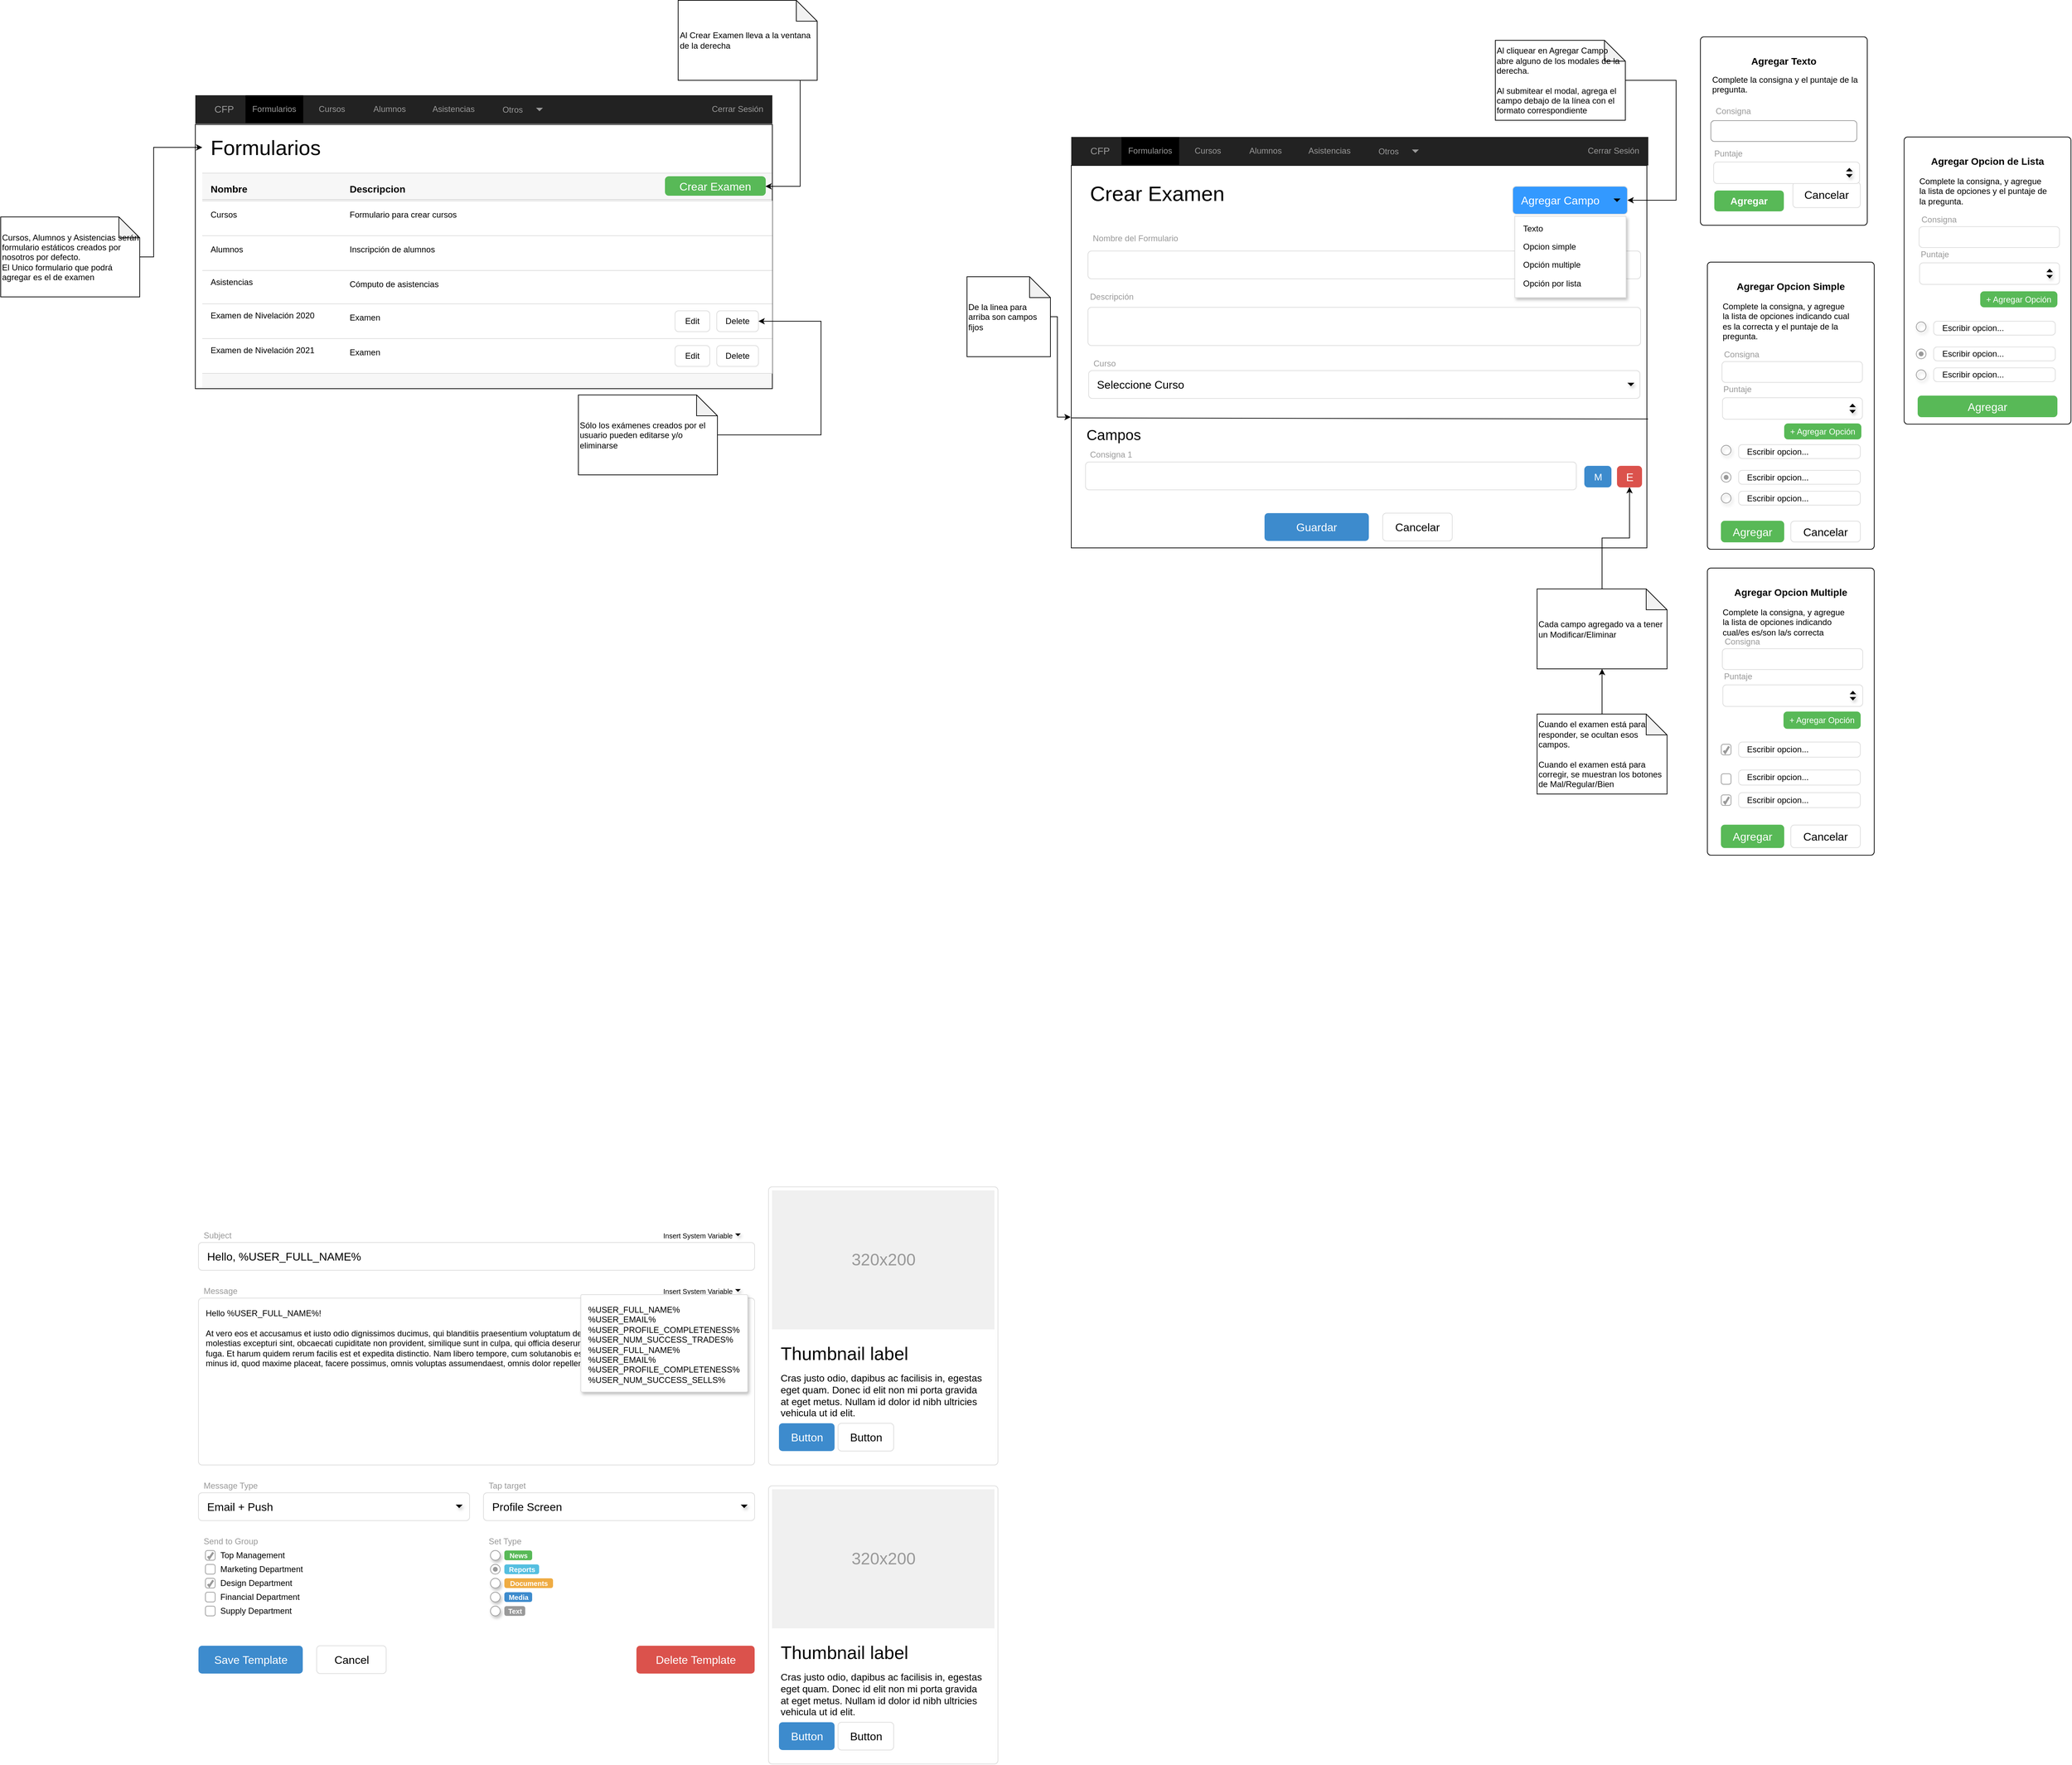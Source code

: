 <mxfile version="12.2.2" type="device" pages="1"><diagram name="Page-1" id="c9db0220-8083-56f3-ca83-edcdcd058819"><mxGraphModel dx="3484" dy="3140.5" grid="1" gridSize="10" guides="1" tooltips="1" connect="1" arrows="1" fold="1" page="1" pageScale="1.5" pageWidth="826" pageHeight="1169" background="#ffffff" math="0" shadow="0"><root><mxCell id="0" style=";html=1;"/><mxCell id="1" style=";html=1;" parent="0"/><mxCell id="Fe0uQRLhS_A46xLyw4Cv-71" value="Agregar Opcion Simple" style="html=1;shadow=0;dashed=0;shape=mxgraph.bootstrap.rrect;fillColor=none;align=center;rSize=5;strokeColor=#000000;verticalAlign=top;spacingTop=20;fontSize=14;fontStyle=1;whiteSpace=wrap;" vertex="1" parent="1"><mxGeometry x="2215" y="310" width="240" height="413" as="geometry"/></mxCell><mxCell id="Fe0uQRLhS_A46xLyw4Cv-4" value="" style="html=1;shadow=0;dashed=0;shape=mxgraph.bootstrap.horLines;strokeColor=#dddddd;align=center;" vertex="1" parent="1"><mxGeometry x="50" y="182" width="820" height="38" as="geometry"/></mxCell><mxCell id="Fe0uQRLhS_A46xLyw4Cv-5" value="" style="html=1;shadow=0;dashed=0;shape=mxgraph.bootstrap.horLines;strokeColor=inherit;fillColor=#000000;fillOpacity=3;resizeWidth=1;" vertex="1" parent="Fe0uQRLhS_A46xLyw4Cv-4"><mxGeometry width="820" height="310" relative="1" as="geometry"/></mxCell><mxCell id="Fe0uQRLhS_A46xLyw4Cv-6" value="Nombre" style="html=1;shadow=0;dashed=0;shape=mxgraph.bootstrap.rect;strokeColor=none;fillColor=none;fontSize=14;fontStyle=1;align=left;spacingLeft=10;whiteSpace=wrap;resizeHeight=1;" vertex="1" parent="Fe0uQRLhS_A46xLyw4Cv-5"><mxGeometry width="200" height="46.4" relative="1" as="geometry"/></mxCell><mxCell id="Fe0uQRLhS_A46xLyw4Cv-7" value="Descripcion" style="html=1;shadow=0;dashed=0;shape=mxgraph.bootstrap.rect;strokeColor=none;fillColor=none;fontSize=14;fontStyle=1;align=left;spacingLeft=10;whiteSpace=wrap;resizeWidth=1;resizeHeight=1;" vertex="1" parent="Fe0uQRLhS_A46xLyw4Cv-5"><mxGeometry width="205.0" height="46.4" relative="1" as="geometry"><mxPoint x="200" as="offset"/></mxGeometry></mxCell><mxCell id="Fe0uQRLhS_A46xLyw4Cv-24" value="" style="rounded=0;whiteSpace=wrap;html=1;fillColor=none;fontColor=#000000;align=center;" vertex="1" parent="Fe0uQRLhS_A46xLyw4Cv-5"><mxGeometry x="-10" y="-70" width="830" height="380" as="geometry"/></mxCell><mxCell id="Fe0uQRLhS_A46xLyw4Cv-28" value="Formularios" style="html=1;shadow=0;dashed=0;shape=mxgraph.bootstrap.rect;strokeColor=none;fillColor=none;fontSize=30;align=left;spacingLeft=10;" vertex="1" parent="Fe0uQRLhS_A46xLyw4Cv-5"><mxGeometry y="-60.32" width="250" height="46.4" as="geometry"/></mxCell><mxCell id="Fe0uQRLhS_A46xLyw4Cv-164" value="" style="strokeColor=inherit;fillColor=#ffffff;gradientColor=inherit;html=1;shadow=0;dashed=0;shape=mxgraph.bootstrap.horLines;resizeWidth=1;" vertex="1" parent="Fe0uQRLhS_A46xLyw4Cv-5"><mxGeometry y="238" width="820" height="50" as="geometry"><mxPoint y="50" as="offset"/></mxGeometry></mxCell><mxCell id="Fe0uQRLhS_A46xLyw4Cv-165" value="Examen de Nivelación 2021" style="html=1;shadow=0;dashed=0;shape=mxgraph.bootstrap.rect;strokeColor=none;fillColor=none;align=left;spacingLeft=10;whiteSpace=wrap;" vertex="1" parent="Fe0uQRLhS_A46xLyw4Cv-164"><mxGeometry width="205" height="33.333" as="geometry"/></mxCell><mxCell id="Fe0uQRLhS_A46xLyw4Cv-166" value="Examen" style="html=1;shadow=0;dashed=0;shape=mxgraph.bootstrap.rect;strokeColor=none;fillColor=none;align=left;valign=top;spacingLeft=10;verticalAlign=top;spacingTop=6;whiteSpace=wrap;resizeWidth=1;" vertex="1" parent="Fe0uQRLhS_A46xLyw4Cv-164"><mxGeometry width="410" height="50" relative="1" as="geometry"><mxPoint x="200" as="offset"/></mxGeometry></mxCell><mxCell id="Fe0uQRLhS_A46xLyw4Cv-167" value="Edit" style="html=1;shadow=0;dashed=0;shape=mxgraph.bootstrap.rrect;rSize=5;strokeColor=#dddddd;whiteSpace=wrap;" vertex="1" parent="Fe0uQRLhS_A46xLyw4Cv-164"><mxGeometry x="1" width="50" height="30" relative="1" as="geometry"><mxPoint x="-140" y="10" as="offset"/></mxGeometry></mxCell><mxCell id="Fe0uQRLhS_A46xLyw4Cv-168" value="Delete" style="html=1;shadow=0;dashed=0;shape=mxgraph.bootstrap.rrect;rSize=5;strokeColor=#dddddd;whiteSpace=wrap;" vertex="1" parent="Fe0uQRLhS_A46xLyw4Cv-164"><mxGeometry x="1" width="60" height="30" relative="1" as="geometry"><mxPoint x="-80" y="10" as="offset"/></mxGeometry></mxCell><mxCell id="Fe0uQRLhS_A46xLyw4Cv-23" value="Crear Examen" style="html=1;shadow=0;dashed=0;shape=mxgraph.bootstrap.rrect;rSize=5;fillColor=#58B957;align=center;strokeColor=#58B957;fontColor=#ffffff;fontSize=16;whiteSpace=wrap;" vertex="1" parent="Fe0uQRLhS_A46xLyw4Cv-5"><mxGeometry x="666" y="5" width="144" height="27" as="geometry"/></mxCell><mxCell id="Fe0uQRLhS_A46xLyw4Cv-8" value="" style="strokeColor=inherit;fillColor=inherit;gradientColor=inherit;html=1;shadow=0;dashed=0;shape=mxgraph.bootstrap.horLines;resizeWidth=1;" vertex="1" parent="Fe0uQRLhS_A46xLyw4Cv-4"><mxGeometry width="820" height="50" relative="1" as="geometry"><mxPoint y="40" as="offset"/></mxGeometry></mxCell><mxCell id="Fe0uQRLhS_A46xLyw4Cv-9" value="Cursos" style="html=1;shadow=0;dashed=0;shape=mxgraph.bootstrap.rect;strokeColor=none;fillColor=none;align=left;spacingLeft=10;whiteSpace=wrap;" vertex="1" parent="Fe0uQRLhS_A46xLyw4Cv-8"><mxGeometry width="200" height="40" relative="1" as="geometry"/></mxCell><mxCell id="Fe0uQRLhS_A46xLyw4Cv-10" value="Formulario para crear cursos" style="html=1;shadow=0;dashed=0;shape=mxgraph.bootstrap.rect;strokeColor=none;fillColor=none;align=left;valign=top;spacingLeft=10;verticalAlign=top;spacingTop=6;whiteSpace=wrap;resizeWidth=1;" vertex="1" parent="Fe0uQRLhS_A46xLyw4Cv-8"><mxGeometry width="410.0" height="130" relative="1" as="geometry"><mxPoint x="200" as="offset"/></mxGeometry></mxCell><mxCell id="Fe0uQRLhS_A46xLyw4Cv-13" value="" style="strokeColor=inherit;fillColor=inherit;gradientColor=inherit;html=1;shadow=0;dashed=0;shape=mxgraph.bootstrap.horLines;resizeWidth=1;" vertex="1" parent="Fe0uQRLhS_A46xLyw4Cv-8"><mxGeometry width="820" height="50" relative="1" as="geometry"><mxPoint y="50" as="offset"/></mxGeometry></mxCell><mxCell id="Fe0uQRLhS_A46xLyw4Cv-14" value="Alumnos" style="html=1;shadow=0;dashed=0;shape=mxgraph.bootstrap.rect;strokeColor=none;fillColor=none;align=left;spacingLeft=10;whiteSpace=wrap;" vertex="1" parent="Fe0uQRLhS_A46xLyw4Cv-13"><mxGeometry width="200" height="40" relative="1" as="geometry"/></mxCell><mxCell id="Fe0uQRLhS_A46xLyw4Cv-15" value="Inscripción de alumnos" style="html=1;shadow=0;dashed=0;shape=mxgraph.bootstrap.rect;strokeColor=none;fillColor=none;align=left;valign=top;spacingLeft=10;verticalAlign=top;spacingTop=6;whiteSpace=wrap;resizeWidth=1;" vertex="1" parent="Fe0uQRLhS_A46xLyw4Cv-13"><mxGeometry width="410" height="40" relative="1" as="geometry"><mxPoint x="200" as="offset"/></mxGeometry></mxCell><mxCell id="Fe0uQRLhS_A46xLyw4Cv-18" value="" style="strokeColor=inherit;fillColor=inherit;gradientColor=inherit;html=1;shadow=0;dashed=0;shape=mxgraph.bootstrap.horLines;resizeWidth=1;" vertex="1" parent="Fe0uQRLhS_A46xLyw4Cv-13"><mxGeometry width="820" height="98" relative="1" as="geometry"><mxPoint y="50" as="offset"/></mxGeometry></mxCell><mxCell id="Fe0uQRLhS_A46xLyw4Cv-19" value="Asistencias" style="html=1;shadow=0;dashed=0;shape=mxgraph.bootstrap.rect;strokeColor=none;fillColor=none;align=left;spacingLeft=10;whiteSpace=wrap;" vertex="1" parent="Fe0uQRLhS_A46xLyw4Cv-18"><mxGeometry width="205" height="33.333" as="geometry"/></mxCell><mxCell id="Fe0uQRLhS_A46xLyw4Cv-20" value="Cómputo de asistencias" style="html=1;shadow=0;dashed=0;shape=mxgraph.bootstrap.rect;strokeColor=none;fillColor=none;align=left;valign=top;spacingLeft=10;verticalAlign=top;spacingTop=6;whiteSpace=wrap;resizeWidth=1;" vertex="1" parent="Fe0uQRLhS_A46xLyw4Cv-18"><mxGeometry width="410" height="60" relative="1" as="geometry"><mxPoint x="200" as="offset"/></mxGeometry></mxCell><mxCell id="Fe0uQRLhS_A46xLyw4Cv-35" value="" style="strokeColor=inherit;fillColor=inherit;gradientColor=inherit;html=1;shadow=0;dashed=0;shape=mxgraph.bootstrap.horLines;resizeWidth=1;" vertex="1" parent="Fe0uQRLhS_A46xLyw4Cv-18"><mxGeometry y="48" width="820" height="50" as="geometry"><mxPoint y="50" as="offset"/></mxGeometry></mxCell><mxCell id="Fe0uQRLhS_A46xLyw4Cv-36" value="Examen de Nivelación 2020" style="html=1;shadow=0;dashed=0;shape=mxgraph.bootstrap.rect;strokeColor=none;fillColor=none;align=left;spacingLeft=10;whiteSpace=wrap;" vertex="1" parent="Fe0uQRLhS_A46xLyw4Cv-35"><mxGeometry width="205" height="33.333" as="geometry"/></mxCell><mxCell id="Fe0uQRLhS_A46xLyw4Cv-37" value="Examen" style="html=1;shadow=0;dashed=0;shape=mxgraph.bootstrap.rect;strokeColor=none;fillColor=none;align=left;valign=top;spacingLeft=10;verticalAlign=top;spacingTop=6;whiteSpace=wrap;resizeWidth=1;" vertex="1" parent="Fe0uQRLhS_A46xLyw4Cv-35"><mxGeometry width="410" height="40" relative="1" as="geometry"><mxPoint x="200" as="offset"/></mxGeometry></mxCell><mxCell id="Fe0uQRLhS_A46xLyw4Cv-38" value="Edit" style="html=1;shadow=0;dashed=0;shape=mxgraph.bootstrap.rrect;rSize=5;strokeColor=#dddddd;whiteSpace=wrap;" vertex="1" parent="Fe0uQRLhS_A46xLyw4Cv-35"><mxGeometry x="1" width="50" height="30" relative="1" as="geometry"><mxPoint x="-140" y="10" as="offset"/></mxGeometry></mxCell><mxCell id="Fe0uQRLhS_A46xLyw4Cv-39" value="Delete" style="html=1;shadow=0;dashed=0;shape=mxgraph.bootstrap.rrect;rSize=5;strokeColor=#dddddd;whiteSpace=wrap;" vertex="1" parent="Fe0uQRLhS_A46xLyw4Cv-35"><mxGeometry x="1" width="60" height="30" relative="1" as="geometry"><mxPoint x="-80" y="10" as="offset"/></mxGeometry></mxCell><mxCell id="Fe0uQRLhS_A46xLyw4Cv-27" value="" style="rounded=0;whiteSpace=wrap;html=1;fillColor=none;fontColor=#000000;align=center;" vertex="1" parent="1"><mxGeometry x="1300" y="171" width="828" height="550" as="geometry"/></mxCell><mxCell id="3d76a8aef4d5c911-1" value="" style="html=1;shadow=0;dashed=0;shape=mxgraph.bootstrap.rect;fillColor=#222222;strokeColor=none;whiteSpace=wrap;rounded=0;fontSize=12;fontColor=#000000;align=center;" parent="1" vertex="1"><mxGeometry x="40" y="70" width="830" height="41" as="geometry"/></mxCell><mxCell id="3d76a8aef4d5c911-2" value="CFP" style="html=1;shadow=0;dashed=0;fillColor=none;strokeColor=none;shape=mxgraph.bootstrap.rect;fontColor=#999999;fontSize=14;whiteSpace=wrap;" parent="3d76a8aef4d5c911-1" vertex="1"><mxGeometry width="83" height="40" as="geometry"/></mxCell><mxCell id="3d76a8aef4d5c911-10" value="Cerrar Sesión" style="html=1;shadow=0;dashed=0;fillColor=none;strokeColor=none;shape=mxgraph.bootstrap.rect;fontColor=#999999;whiteSpace=wrap;" parent="3d76a8aef4d5c911-1" vertex="1"><mxGeometry x="730" width="100" height="40" as="geometry"/></mxCell><mxCell id="Fe0uQRLhS_A46xLyw4Cv-1" value="Formularios" style="html=1;shadow=0;dashed=0;fillColor=#000000;strokeColor=none;shape=mxgraph.bootstrap.rect;fontColor=#999999;whiteSpace=wrap;" vertex="1" parent="3d76a8aef4d5c911-1"><mxGeometry x="72.174" width="83" height="40" as="geometry"/></mxCell><mxCell id="Fe0uQRLhS_A46xLyw4Cv-2" value="Cursos" style="html=1;shadow=0;dashed=0;fillColor=none;strokeColor=none;shape=mxgraph.bootstrap.rect;fontColor=#999999;whiteSpace=wrap;" vertex="1" parent="3d76a8aef4d5c911-1"><mxGeometry x="155.174" width="83" height="40" as="geometry"/></mxCell><mxCell id="Fe0uQRLhS_A46xLyw4Cv-3" value="Alumnos" style="html=1;shadow=0;dashed=0;fillColor=none;strokeColor=none;shape=mxgraph.bootstrap.rect;fontColor=#999999;whiteSpace=wrap;" vertex="1" parent="3d76a8aef4d5c911-1"><mxGeometry x="238.174" width="83" height="40" as="geometry"/></mxCell><mxCell id="Fe0uQRLhS_A46xLyw4Cv-151" value="Asistencias" style="html=1;shadow=0;dashed=0;fillColor=none;strokeColor=none;shape=mxgraph.bootstrap.rect;fontColor=#999999;whiteSpace=wrap;" vertex="1" parent="3d76a8aef4d5c911-1"><mxGeometry x="330.174" width="83" height="40" as="geometry"/></mxCell><mxCell id="Fe0uQRLhS_A46xLyw4Cv-162" value="Otros" style="html=1;shadow=0;dashed=0;shape=mxgraph.bootstrap.rrect;rSize=5;spacingRight=10;fontSize=12;whiteSpace=wrap;align=center;fillColor=none;strokeColor=none;fontColor=#999999;fontStyle=0" vertex="1" parent="3d76a8aef4d5c911-1"><mxGeometry x="413" width="97" height="41" as="geometry"/></mxCell><mxCell id="Fe0uQRLhS_A46xLyw4Cv-163" value="" style="shape=triangle;direction=south;fillColor=#999999;strokeColor=none;perimeter=none;fontColor=#FFFFFF;" vertex="1" parent="Fe0uQRLhS_A46xLyw4Cv-162"><mxGeometry x="1" y="0.5" width="10" height="5" relative="1" as="geometry"><mxPoint x="-20" y="-2.5" as="offset"/></mxGeometry></mxCell><mxCell id="3d76a8aef4d5c911-11" value="" style="html=1;shadow=0;dashed=0;shape=mxgraph.bootstrap.rrect;rSize=5;strokeColor=#dddddd;rounded=0;fontSize=12;align=center;" parent="1" vertex="1"><mxGeometry x="864.5" y="1640" width="330" height="400" as="geometry"/></mxCell><mxCell id="3d76a8aef4d5c911-12" value="320x200" style="shape=rect;fontSize=24;fillColor=#f0f0f0;strokeColor=none;fontColor=#999999;whiteSpace=wrap;" parent="3d76a8aef4d5c911-11" vertex="1"><mxGeometry x="5" y="5" width="320" height="200" as="geometry"/></mxCell><mxCell id="3d76a8aef4d5c911-13" value="Thumbnail label" style="html=1;shadow=0;dashed=0;shape=mxgraph.bootstrap.anchor;fontSize=26;align=left;whiteSpace=wrap;" parent="3d76a8aef4d5c911-11" vertex="1"><mxGeometry x="15" y="220" width="300" height="40" as="geometry"/></mxCell><mxCell id="3d76a8aef4d5c911-14" value="Cras justo odio, dapibus ac facilisis in, egestas eget quam. Donec id elit non mi porta gravida at eget metus. Nullam id dolor id nibh ultricies vehicula ut id elit." style="html=1;shadow=0;dashed=0;shape=mxgraph.bootstrap.anchor;strokeColor=#dddddd;whiteSpace=wrap;align=left;verticalAlign=top;fontSize=14;whiteSpace=wrap;" parent="3d76a8aef4d5c911-11" vertex="1"><mxGeometry x="15" y="260" width="300" height="80" as="geometry"/></mxCell><mxCell id="3d76a8aef4d5c911-15" value="Button" style="html=1;shadow=0;dashed=0;shape=mxgraph.bootstrap.rrect;rSize=5;fontSize=16;fillColor=#3D8BCD;strokeColor=none;fontColor=#ffffff;whiteSpace=wrap;" parent="3d76a8aef4d5c911-11" vertex="1"><mxGeometry y="1" width="80" height="40" relative="1" as="geometry"><mxPoint x="15" y="-60" as="offset"/></mxGeometry></mxCell><mxCell id="3d76a8aef4d5c911-16" value="Button" style="html=1;shadow=0;dashed=0;shape=mxgraph.bootstrap.rrect;rSize=5;fontSize=16;strokeColor=#dddddd;whiteSpace=wrap;" parent="3d76a8aef4d5c911-11" vertex="1"><mxGeometry y="1" width="80" height="40" relative="1" as="geometry"><mxPoint x="100" y="-60" as="offset"/></mxGeometry></mxCell><mxCell id="3d76a8aef4d5c911-17" value="Descripción" style="html=1;shadow=0;dashed=0;shape=mxgraph.bootstrap.rect;strokeColor=none;fillColor=none;fontColor=#999999;align=left;spacingLeft=5;whiteSpace=wrap;rounded=0;" parent="1" vertex="1"><mxGeometry x="1320" y="349.5" width="200" height="20" as="geometry"/></mxCell><mxCell id="3d76a8aef4d5c911-18" value="" style="html=1;shadow=0;dashed=0;shape=mxgraph.bootstrap.rrect;rSize=5;strokeColor=#dddddd;;align=left;spacingLeft=10;fontSize=16;whiteSpace=wrap;rounded=0;" parent="1" vertex="1"><mxGeometry x="1324" y="294" width="795" height="40" as="geometry"/></mxCell><mxCell id="3d76a8aef4d5c911-19" value="Subject" style="html=1;shadow=0;dashed=0;shape=mxgraph.bootstrap.rect;strokeColor=none;fillColor=none;fontColor=#999999;align=left;spacingLeft=5;whiteSpace=wrap;rounded=0;" parent="1" vertex="1"><mxGeometry x="44.5" y="1700" width="200" height="20" as="geometry"/></mxCell><mxCell id="3d76a8aef4d5c911-20" value="Hello, %USER_FULL_NAME%" style="html=1;shadow=0;dashed=0;shape=mxgraph.bootstrap.rrect;rSize=5;strokeColor=#dddddd;align=left;spacingLeft=10;fontSize=16;whiteSpace=wrap;rounded=0;" parent="1" vertex="1"><mxGeometry x="44.5" y="1720" width="800" height="40" as="geometry"/></mxCell><mxCell id="3d76a8aef4d5c911-21" value="Insert System Variable" style="html=1;shadow=0;dashed=0;shape=mxgraph.bootstrap.rect;strokeColor=none;fillColor=none;align=right;fontSize=10;whiteSpace=wrap;rounded=0;" parent="1" vertex="1"><mxGeometry x="694.5" y="1700" width="120" height="20" as="geometry"/></mxCell><mxCell id="3d76a8aef4d5c911-22" value="" style="shape=triangle;strokeColor=none;fillColor=#000000;direction=south;rounded=0;shadow=1;fontSize=12;fontColor=#000000;align=center;html=1;" parent="1" vertex="1"><mxGeometry x="816.5" y="1707" width="8" height="4" as="geometry"/></mxCell><mxCell id="3d76a8aef4d5c911-23" value="Message" style="html=1;shadow=0;dashed=0;shape=mxgraph.bootstrap.rect;strokeColor=none;fillColor=none;fontColor=#999999;align=left;spacingLeft=5;whiteSpace=wrap;rounded=0;" parent="1" vertex="1"><mxGeometry x="44.5" y="1780" width="200" height="20" as="geometry"/></mxCell><mxCell id="3d76a8aef4d5c911-24" value="Hello %USER_FULL_NAME%!&#10;&#10;At vero eos et accusamus et iusto odio dignissimos ducimus, qui blanditiis praesentium voluptatum deleniti atque corrupti, quosdolores et quas molestias excepturi sint, obcaecati cupiditate non provident, similique sunt in culpa, qui officia deserunt mollitiaanimi, id est laborum et dolorum fuga. Et harum quidem rerum facilis est et expedita distinctio. Nam libero tempore, cum solutanobis est eligendi optio, cumque nihil impedit, quo minus id, quod maxime placeat, facere possimus, omnis voluptas assumendaest, omnis dolor repellendus." style="html=1;shadow=0;dashed=0;shape=mxgraph.bootstrap.rrect;rSize=5;fontSize=12;strokeColor=#dddddd;align=left;spacing=10;verticalAlign=top;whiteSpace=wrap;rounded=0;" parent="1" vertex="1"><mxGeometry x="44.5" y="1800" width="800" height="240" as="geometry"/></mxCell><mxCell id="3d76a8aef4d5c911-25" value="Insert System Variable" style="html=1;shadow=0;dashed=0;shape=mxgraph.bootstrap.rect;strokeColor=none;fillColor=none;align=right;fontSize=10;whiteSpace=wrap;rounded=0;" parent="1" vertex="1"><mxGeometry x="694.5" y="1780" width="120" height="20" as="geometry"/></mxCell><mxCell id="3d76a8aef4d5c911-26" value="" style="shape=triangle;strokeColor=none;fillColor=#000000;direction=south;rounded=0;shadow=1;fontSize=12;fontColor=#000000;align=center;html=1;" parent="1" vertex="1"><mxGeometry x="816.5" y="1787" width="8" height="4" as="geometry"/></mxCell><mxCell id="3d76a8aef4d5c911-27" value="%USER_FULL_NAME%&#10;%USER_EMAIL%&#10;%USER_PROFILE_COMPLETENESS%&#10;%USER_NUM_SUCCESS_TRADES%&#10;%USER_FULL_NAME%&#10;%USER_EMAIL%&#10;%USER_PROFILE_COMPLETENESS%&#10;%USER_NUM_SUCCESS_SELLS%" style="html=1;shadow=0;dashed=0;shape=mxgraph.bootstrap.rrect;fontSize=12;rSize=2;strokeColor=#dddddd;align=left;verticalAlign=top;spacing=10;shadow=1;whiteSpace=wrap;rounded=0;" parent="1" vertex="1"><mxGeometry x="594.5" y="1795" width="240" height="140" as="geometry"/></mxCell><mxCell id="3d76a8aef4d5c911-28" value="Message Type" style="html=1;shadow=0;dashed=0;shape=mxgraph.bootstrap.rect;strokeColor=none;fillColor=none;fontColor=#999999;align=left;spacingLeft=5;whiteSpace=wrap;rounded=0;" parent="1" vertex="1"><mxGeometry x="44.5" y="2060" width="200" height="20" as="geometry"/></mxCell><mxCell id="3d76a8aef4d5c911-29" value="Email + Push" style="html=1;shadow=0;dashed=0;shape=mxgraph.bootstrap.rrect;rSize=5;strokeColor=#dddddd;align=left;spacingLeft=10;fontSize=16;whiteSpace=wrap;rounded=0;" parent="1" vertex="1"><mxGeometry x="44.5" y="2080" width="390" height="40" as="geometry"/></mxCell><mxCell id="3d76a8aef4d5c911-30" value="" style="shape=triangle;strokeColor=none;fillColor=#000000;direction=south;rounded=0;shadow=1;fontSize=12;fontColor=#000000;align=center;html=1;" parent="1" vertex="1"><mxGeometry x="414.5" y="2097" width="10" height="5" as="geometry"/></mxCell><mxCell id="3d76a8aef4d5c911-31" value="Tap target" style="html=1;shadow=0;dashed=0;shape=mxgraph.bootstrap.rect;strokeColor=none;fillColor=none;fontColor=#999999;align=left;spacingLeft=5;whiteSpace=wrap;rounded=0;" parent="1" vertex="1"><mxGeometry x="454.5" y="2060" width="200" height="20" as="geometry"/></mxCell><mxCell id="3d76a8aef4d5c911-32" value="Profile Screen" style="html=1;shadow=0;dashed=0;shape=mxgraph.bootstrap.rrect;rSize=5;strokeColor=#dddddd;align=left;spacingLeft=10;fontSize=16;whiteSpace=wrap;rounded=0;" parent="1" vertex="1"><mxGeometry x="454.5" y="2080" width="390" height="40" as="geometry"/></mxCell><mxCell id="3d76a8aef4d5c911-33" value="" style="shape=triangle;strokeColor=none;fillColor=#000000;direction=south;rounded=0;shadow=1;fontSize=12;fontColor=#000000;align=center;html=1;" parent="1" vertex="1"><mxGeometry x="824.5" y="2097" width="10" height="5" as="geometry"/></mxCell><mxCell id="3d76a8aef4d5c911-34" value="Send to Group" style="html=1;shadow=0;dashed=0;shape=mxgraph.bootstrap.rect;strokeColor=none;fillColor=none;fontColor=#999999;align=left;spacingLeft=5;whiteSpace=wrap;rounded=0;" parent="1" vertex="1"><mxGeometry x="44.5" y="2140" width="200" height="20" as="geometry"/></mxCell><mxCell id="3d76a8aef4d5c911-35" value="Top Management" style="html=1;shadow=0;dashed=0;shape=mxgraph.bootstrap.checkbox;fontSize=12;strokeColor=#999999;align=left;labelPosition=right;spacingLeft=5;rounded=0;" parent="1" vertex="1"><mxGeometry x="54.5" y="2163" width="14" height="14" as="geometry"/></mxCell><mxCell id="3d76a8aef4d5c911-36" value="Marketing Department" style="html=1;shadow=0;dashed=0;shape=mxgraph.bootstrap.rrect;fontSize=12;rSize=3;strokeColor=#999999;align=left;labelPosition=right;spacingLeft=5;rounded=0;" parent="1" vertex="1"><mxGeometry x="54.5" y="2183" width="14" height="14" as="geometry"/></mxCell><mxCell id="3d76a8aef4d5c911-37" value="Design Department" style="html=1;shadow=0;dashed=0;shape=mxgraph.bootstrap.checkbox;fontSize=12;strokeColor=#999999;align=left;labelPosition=right;spacingLeft=5;rounded=0;" parent="1" vertex="1"><mxGeometry x="54.5" y="2203" width="14" height="14" as="geometry"/></mxCell><mxCell id="3d76a8aef4d5c911-38" value="Financial Department" style="html=1;shadow=0;dashed=0;shape=mxgraph.bootstrap.rrect;fontSize=12;rSize=3;strokeColor=#999999;align=left;labelPosition=right;spacingLeft=5;rounded=0;" parent="1" vertex="1"><mxGeometry x="54.5" y="2223" width="14" height="14" as="geometry"/></mxCell><mxCell id="3d76a8aef4d5c911-39" value="Supply Department" style="html=1;shadow=0;dashed=0;shape=mxgraph.bootstrap.rrect;fontSize=12;rSize=3;strokeColor=#999999;align=left;labelPosition=right;spacingLeft=5;rounded=0;" parent="1" vertex="1"><mxGeometry x="54.5" y="2243" width="14" height="14" as="geometry"/></mxCell><mxCell id="3d76a8aef4d5c911-40" value="Set Type" style="html=1;shadow=0;dashed=0;shape=mxgraph.bootstrap.rect;strokeColor=none;fillColor=none;fontColor=#999999;align=left;spacingLeft=5;whiteSpace=wrap;rounded=0;" parent="1" vertex="1"><mxGeometry x="454.5" y="2140" width="200" height="20" as="geometry"/></mxCell><mxCell id="3d76a8aef4d5c911-41" value="" style="shape=ellipse;dashed=0;strokeColor=#999999;fillColor=#ffffff;html=1;rounded=0;shadow=1;fontSize=12;fontColor=#000000;align=center;" parent="1" vertex="1"><mxGeometry x="464.5" y="2163" width="14" height="14" as="geometry"/></mxCell><mxCell id="3d76a8aef4d5c911-42" value="News" style="html=1;shadow=0;dashed=0;shape=mxgraph.bootstrap.rrect;align=center;rSize=3;strokeColor=none;fillColor=#58B957;fontColor=#ffffff;fontStyle=1;fontSize=10;whiteSpace=wrap;rounded=0;" parent="1" vertex="1"><mxGeometry x="484.5" y="2163" width="40" height="14" as="geometry"/></mxCell><mxCell id="3d76a8aef4d5c911-43" value="" style="html=1;shadow=0;dashed=0;shape=mxgraph.bootstrap.radioButton;strokeColor=#999999;fillColor=#ffffff;rounded=0;fontSize=12;fontColor=#000000;align=center;" parent="1" vertex="1"><mxGeometry x="464.5" y="2183" width="14" height="14" as="geometry"/></mxCell><mxCell id="3d76a8aef4d5c911-44" value="Reports" style="html=1;shadow=0;dashed=0;shape=mxgraph.bootstrap.rrect;align=center;rSize=3;strokeColor=none;fillColor=#55BFE0;fontColor=#ffffff;fontStyle=1;fontSize=10;whiteSpace=wrap;rounded=0;" parent="1" vertex="1"><mxGeometry x="484.5" y="2183" width="50" height="14" as="geometry"/></mxCell><mxCell id="3d76a8aef4d5c911-45" value="" style="shape=ellipse;dashed=0;strokeColor=#999999;fillColor=#ffffff;html=1;rounded=0;shadow=1;fontSize=12;fontColor=#000000;align=center;" parent="1" vertex="1"><mxGeometry x="464.5" y="2203" width="14" height="14" as="geometry"/></mxCell><mxCell id="3d76a8aef4d5c911-46" value="Documents" style="html=1;shadow=0;dashed=0;shape=mxgraph.bootstrap.rrect;align=center;rSize=3;strokeColor=none;fillColor=#EFAC43;fontColor=#ffffff;fontStyle=1;fontSize=10;whiteSpace=wrap;rounded=0;" parent="1" vertex="1"><mxGeometry x="484.5" y="2203" width="70" height="14" as="geometry"/></mxCell><mxCell id="3d76a8aef4d5c911-47" value="" style="shape=ellipse;dashed=0;strokeColor=#999999;fillColor=#ffffff;html=1;rounded=0;shadow=1;fontSize=12;fontColor=#000000;align=center;" parent="1" vertex="1"><mxGeometry x="464.5" y="2223" width="14" height="14" as="geometry"/></mxCell><mxCell id="3d76a8aef4d5c911-48" value="Media" style="html=1;shadow=0;dashed=0;shape=mxgraph.bootstrap.rrect;align=center;rSize=3;strokeColor=none;fillColor=#3D8BCD;fontColor=#ffffff;fontStyle=1;fontSize=10;whiteSpace=wrap;rounded=0;" parent="1" vertex="1"><mxGeometry x="484.5" y="2223" width="40" height="14" as="geometry"/></mxCell><mxCell id="3d76a8aef4d5c911-49" value="" style="shape=ellipse;dashed=0;strokeColor=#999999;fillColor=#ffffff;html=1;rounded=0;shadow=1;fontSize=12;fontColor=#000000;align=center;" parent="1" vertex="1"><mxGeometry x="464.5" y="2243" width="14" height="14" as="geometry"/></mxCell><mxCell id="3d76a8aef4d5c911-50" value="Text" style="html=1;shadow=0;dashed=0;shape=mxgraph.bootstrap.rrect;align=center;rSize=3;strokeColor=none;fillColor=#999999;fontColor=#ffffff;fontStyle=1;fontSize=10;whiteSpace=wrap;rounded=0;" parent="1" vertex="1"><mxGeometry x="484.5" y="2243" width="30" height="14" as="geometry"/></mxCell><mxCell id="3d76a8aef4d5c911-51" value="Save Template" style="html=1;shadow=0;dashed=0;shape=mxgraph.bootstrap.rrect;align=center;rSize=5;strokeColor=none;fillColor=#3D8BCD;fontColor=#ffffff;fontSize=16;whiteSpace=wrap;rounded=0;" parent="1" vertex="1"><mxGeometry x="44.5" y="2300" width="150" height="40" as="geometry"/></mxCell><mxCell id="3d76a8aef4d5c911-52" value="Cancel" style="html=1;shadow=0;dashed=0;shape=mxgraph.bootstrap.rrect;align=center;rSize=5;strokeColor=#dddddd;fontSize=16;whiteSpace=wrap;rounded=0;" parent="1" vertex="1"><mxGeometry x="214.5" y="2300" width="100" height="40" as="geometry"/></mxCell><mxCell id="3d76a8aef4d5c911-53" value="Delete Template" style="html=1;shadow=0;dashed=0;shape=mxgraph.bootstrap.rrect;align=center;rSize=5;strokeColor=none;fillColor=#DB524C;fontColor=#ffffff;fontSize=16;whiteSpace=wrap;rounded=0;" parent="1" vertex="1"><mxGeometry x="674.5" y="2300" width="170" height="40" as="geometry"/></mxCell><mxCell id="3d76a8aef4d5c911-54" value="" style="html=1;shadow=0;dashed=0;shape=mxgraph.bootstrap.rrect;rSize=5;strokeColor=#dddddd;rounded=0;fontSize=12;align=center;" parent="1" vertex="1"><mxGeometry x="864.5" y="2070" width="330" height="400" as="geometry"/></mxCell><mxCell id="3d76a8aef4d5c911-55" value="320x200" style="shape=rect;fontSize=24;fillColor=#f0f0f0;strokeColor=none;fontColor=#999999;whiteSpace=wrap;" parent="3d76a8aef4d5c911-54" vertex="1"><mxGeometry x="5" y="5" width="320" height="200" as="geometry"/></mxCell><mxCell id="3d76a8aef4d5c911-56" value="Thumbnail label" style="html=1;shadow=0;dashed=0;shape=mxgraph.bootstrap.anchor;fontSize=26;align=left;whiteSpace=wrap;" parent="3d76a8aef4d5c911-54" vertex="1"><mxGeometry x="15" y="220" width="300" height="40" as="geometry"/></mxCell><mxCell id="3d76a8aef4d5c911-57" value="Cras justo odio, dapibus ac facilisis in, egestas eget quam. Donec id elit non mi porta gravida at eget metus. Nullam id dolor id nibh ultricies vehicula ut id elit." style="html=1;shadow=0;dashed=0;shape=mxgraph.bootstrap.anchor;strokeColor=#dddddd;whiteSpace=wrap;align=left;verticalAlign=top;fontSize=14;whiteSpace=wrap;" parent="3d76a8aef4d5c911-54" vertex="1"><mxGeometry x="15" y="260" width="300" height="80" as="geometry"/></mxCell><mxCell id="3d76a8aef4d5c911-58" value="Button" style="html=1;shadow=0;dashed=0;shape=mxgraph.bootstrap.rrect;rSize=5;fontSize=16;fillColor=#3D8BCD;strokeColor=none;fontColor=#ffffff;whiteSpace=wrap;" parent="3d76a8aef4d5c911-54" vertex="1"><mxGeometry y="1" width="80" height="40" relative="1" as="geometry"><mxPoint x="15" y="-60" as="offset"/></mxGeometry></mxCell><mxCell id="3d76a8aef4d5c911-59" value="Button" style="html=1;shadow=0;dashed=0;shape=mxgraph.bootstrap.rrect;rSize=5;fontSize=16;strokeColor=#dddddd;whiteSpace=wrap;" parent="3d76a8aef4d5c911-54" vertex="1"><mxGeometry y="1" width="80" height="40" relative="1" as="geometry"><mxPoint x="100" y="-60" as="offset"/></mxGeometry></mxCell><mxCell id="Fe0uQRLhS_A46xLyw4Cv-29" value="Crear Examen" style="html=1;shadow=0;dashed=0;shape=mxgraph.bootstrap.rect;strokeColor=none;fillColor=none;fontSize=30;align=left;spacingLeft=10;" vertex="1" parent="1"><mxGeometry x="1315" y="191" width="250" height="40" as="geometry"/></mxCell><mxCell id="Fe0uQRLhS_A46xLyw4Cv-43" value="Agregar Campo" style="html=1;shadow=0;dashed=0;shape=mxgraph.bootstrap.rrect;rSize=5;strokeColor=#dddddd;spacingRight=10;fontSize=16;fillColor=#3399FF;align=left;spacingLeft=10;whiteSpace=wrap;fontColor=#FFFFFF;" vertex="1" parent="1"><mxGeometry x="1935" y="201" width="165" height="40" as="geometry"/></mxCell><mxCell id="Fe0uQRLhS_A46xLyw4Cv-44" value="" style="shape=triangle;direction=south;fillColor=#000000;strokeColor=none;perimeter=none;" vertex="1" parent="Fe0uQRLhS_A46xLyw4Cv-43"><mxGeometry x="1" y="0.5" width="10" height="5" relative="1" as="geometry"><mxPoint x="-20" y="-2.5" as="offset"/></mxGeometry></mxCell><mxCell id="Fe0uQRLhS_A46xLyw4Cv-121" value="Agregar Opcion de Lista" style="html=1;shadow=0;dashed=0;shape=mxgraph.bootstrap.rrect;fillColor=none;align=center;rSize=5;strokeColor=#000000;verticalAlign=top;spacingTop=20;fontSize=14;fontStyle=1;whiteSpace=wrap;" vertex="1" parent="1"><mxGeometry x="2498" y="130" width="240" height="413" as="geometry"/></mxCell><mxCell id="Fe0uQRLhS_A46xLyw4Cv-126" value="+ Agregar Opción" style="html=1;shadow=0;dashed=0;shape=mxgraph.bootstrap.rrect;rSize=5;fillColor=#58B957;align=center;strokeColor=#58B957;fontColor=#ffffff;fontSize=12;whiteSpace=wrap;" vertex="1" parent="1"><mxGeometry x="2608" y="352.5" width="110" height="22" as="geometry"/></mxCell><mxCell id="Fe0uQRLhS_A46xLyw4Cv-130" value="Agregar" style="html=1;shadow=0;dashed=0;shape=mxgraph.bootstrap.rrect;rSize=5;fillColor=#58B957;align=center;strokeColor=#58B957;fontColor=#ffffff;fontSize=16;whiteSpace=wrap;" vertex="1" parent="1"><mxGeometry x="2518" y="502.5" width="200" height="30" as="geometry"/></mxCell><mxCell id="Fe0uQRLhS_A46xLyw4Cv-131" value="Complete la consigna, y agregue la lista de opciones y el puntaje de la pregunta." style="html=1;shadow=0;dashed=0;shape=mxgraph.bootstrap.anchor;strokeColor=#dddddd;whiteSpace=wrap;align=left;verticalAlign=top;fontSize=12;whiteSpace=wrap;" vertex="1" parent="1"><mxGeometry x="2518" y="180" width="190" height="63" as="geometry"/></mxCell><mxCell id="Fe0uQRLhS_A46xLyw4Cv-134" value="Guardar" style="html=1;shadow=0;dashed=0;shape=mxgraph.bootstrap.rrect;align=center;rSize=5;strokeColor=none;fillColor=#3D8BCD;fontColor=#ffffff;fontSize=16;whiteSpace=wrap;rounded=0;" vertex="1" parent="1"><mxGeometry x="1578" y="671" width="150" height="40" as="geometry"/></mxCell><mxCell id="Fe0uQRLhS_A46xLyw4Cv-135" value="Cancelar" style="html=1;shadow=0;dashed=0;shape=mxgraph.bootstrap.rrect;align=center;rSize=5;strokeColor=#dddddd;fontSize=16;whiteSpace=wrap;rounded=0;" vertex="1" parent="1"><mxGeometry x="1748" y="671" width="100" height="40" as="geometry"/></mxCell><mxCell id="Fe0uQRLhS_A46xLyw4Cv-139" value="" style="group" vertex="1" connectable="0" parent="1"><mxGeometry x="2215" y="780" width="240" height="383" as="geometry"/></mxCell><mxCell id="Fe0uQRLhS_A46xLyw4Cv-120" value="" style="group" vertex="1" connectable="0" parent="Fe0uQRLhS_A46xLyw4Cv-139"><mxGeometry width="240" height="383" as="geometry"/></mxCell><mxCell id="Fe0uQRLhS_A46xLyw4Cv-104" value="Agregar Opcion Multiple" style="html=1;shadow=0;dashed=0;shape=mxgraph.bootstrap.rrect;fillColor=none;align=center;rSize=5;strokeColor=#000000;verticalAlign=top;spacingTop=20;fontSize=14;fontStyle=1;whiteSpace=wrap;" vertex="1" parent="Fe0uQRLhS_A46xLyw4Cv-120"><mxGeometry y="-30" width="240" height="413" as="geometry"/></mxCell><mxCell id="Fe0uQRLhS_A46xLyw4Cv-109" value="+ Agregar Opción" style="html=1;shadow=0;dashed=0;shape=mxgraph.bootstrap.rrect;rSize=5;fillColor=#58B957;align=center;strokeColor=#58B957;fontColor=#ffffff;fontSize=12;whiteSpace=wrap;" vertex="1" parent="Fe0uQRLhS_A46xLyw4Cv-120"><mxGeometry x="110" y="176.853" width="110" height="23.87" as="geometry"/></mxCell><mxCell id="Fe0uQRLhS_A46xLyw4Cv-110" value="Escribir opcion..." style="html=1;shadow=0;dashed=0;shape=mxgraph.bootstrap.rrect;rSize=5;strokeColor=#dddddd;;align=left;spacingLeft=10;fontSize=12;whiteSpace=wrap;rounded=0;" vertex="1" parent="Fe0uQRLhS_A46xLyw4Cv-120"><mxGeometry x="45" y="220.252" width="175" height="21.7" as="geometry"/></mxCell><mxCell id="Fe0uQRLhS_A46xLyw4Cv-111" value="Escribir opcion..." style="html=1;shadow=0;dashed=0;shape=mxgraph.bootstrap.rrect;rSize=5;strokeColor=#dddddd;;align=left;spacingLeft=10;fontSize=12;whiteSpace=wrap;rounded=0;" vertex="1" parent="Fe0uQRLhS_A46xLyw4Cv-120"><mxGeometry x="45" y="260.397" width="175" height="21.7" as="geometry"/></mxCell><mxCell id="Fe0uQRLhS_A46xLyw4Cv-112" value="Escribir opcion..." style="html=1;shadow=0;dashed=0;shape=mxgraph.bootstrap.rrect;rSize=5;strokeColor=#dddddd;;align=left;spacingLeft=10;fontSize=12;whiteSpace=wrap;rounded=0;" vertex="1" parent="Fe0uQRLhS_A46xLyw4Cv-120"><mxGeometry x="45" y="292.946" width="175" height="21.7" as="geometry"/></mxCell><mxCell id="Fe0uQRLhS_A46xLyw4Cv-113" value="Agregar" style="html=1;shadow=0;dashed=0;shape=mxgraph.bootstrap.rrect;rSize=5;fillColor=#58B957;align=center;strokeColor=#58B957;fontColor=#ffffff;fontSize=16;whiteSpace=wrap;" vertex="1" parent="Fe0uQRLhS_A46xLyw4Cv-120"><mxGeometry x="20" y="339.601" width="90" height="32.55" as="geometry"/></mxCell><mxCell id="Fe0uQRLhS_A46xLyw4Cv-114" value="Complete la consigna, y agregue la lista de opciones indicando cual/es es/son la/s correcta" style="html=1;shadow=0;dashed=0;shape=mxgraph.bootstrap.anchor;strokeColor=#dddddd;whiteSpace=wrap;align=left;verticalAlign=top;fontSize=12;whiteSpace=wrap;" vertex="1" parent="Fe0uQRLhS_A46xLyw4Cv-120"><mxGeometry x="20" y="20" width="190" height="50" as="geometry"/></mxCell><mxCell id="Fe0uQRLhS_A46xLyw4Cv-115" value="" style="html=1;shadow=0;dashed=0;shape=mxgraph.bootstrap.checkbox;fontSize=12;strokeColor=#999999;align=left;labelPosition=right;spacingLeft=5;rounded=0;" vertex="1" parent="Fe0uQRLhS_A46xLyw4Cv-120"><mxGeometry x="20" y="223.507" width="14" height="15.19" as="geometry"/></mxCell><mxCell id="Fe0uQRLhS_A46xLyw4Cv-116" value="" style="html=1;shadow=0;dashed=0;shape=mxgraph.bootstrap.rrect;fontSize=12;rSize=3;strokeColor=#999999;align=left;labelPosition=right;spacingLeft=5;rounded=0;" vertex="1" parent="Fe0uQRLhS_A46xLyw4Cv-120"><mxGeometry x="20" y="265.822" width="14" height="15.19" as="geometry"/></mxCell><mxCell id="Fe0uQRLhS_A46xLyw4Cv-117" value="" style="html=1;shadow=0;dashed=0;shape=mxgraph.bootstrap.checkbox;fontSize=12;strokeColor=#999999;align=left;labelPosition=right;spacingLeft=5;rounded=0;" vertex="1" parent="Fe0uQRLhS_A46xLyw4Cv-120"><mxGeometry x="20" y="296.201" width="14" height="15.19" as="geometry"/></mxCell><mxCell id="Fe0uQRLhS_A46xLyw4Cv-138" value="Cancelar" style="html=1;shadow=0;dashed=0;shape=mxgraph.bootstrap.rrect;align=center;rSize=5;strokeColor=#dddddd;fontSize=16;whiteSpace=wrap;rounded=0;" vertex="1" parent="Fe0uQRLhS_A46xLyw4Cv-120"><mxGeometry x="120" y="339.601" width="100" height="32.55" as="geometry"/></mxCell><mxCell id="Fe0uQRLhS_A46xLyw4Cv-232" value="" style="html=1;shadow=0;dashed=0;shape=mxgraph.bootstrap.rrect;rSize=5;strokeColor=#dddddd;;align=left;spacingLeft=10;fontSize=16;whiteSpace=wrap;rounded=0;" vertex="1" parent="Fe0uQRLhS_A46xLyw4Cv-120"><mxGeometry x="21.5" y="86" width="202" height="30" as="geometry"/></mxCell><mxCell id="Fe0uQRLhS_A46xLyw4Cv-233" value="Puntaje" style="html=1;shadow=0;dashed=0;shape=mxgraph.bootstrap.rect;strokeColor=none;fillColor=none;fontColor=#999999;align=left;spacingLeft=5;whiteSpace=wrap;rounded=0;" vertex="1" parent="Fe0uQRLhS_A46xLyw4Cv-120"><mxGeometry x="16.5" y="116" width="196.458" height="20" as="geometry"/></mxCell><mxCell id="Fe0uQRLhS_A46xLyw4Cv-234" value="" style="group" vertex="1" connectable="0" parent="Fe0uQRLhS_A46xLyw4Cv-120"><mxGeometry x="22.25" y="138" width="201.25" height="31" as="geometry"/></mxCell><mxCell id="Fe0uQRLhS_A46xLyw4Cv-235" value="" style="html=1;shadow=0;dashed=0;shape=mxgraph.bootstrap.rrect;rSize=5;strokeColor=#dddddd;align=left;spacingLeft=10;fontSize=16;whiteSpace=wrap;rounded=0;" vertex="1" parent="Fe0uQRLhS_A46xLyw4Cv-234"><mxGeometry width="201.25" height="31" as="geometry"/></mxCell><mxCell id="Fe0uQRLhS_A46xLyw4Cv-236" value="" style="shape=triangle;strokeColor=none;fillColor=#000000;direction=south;rounded=0;shadow=1;fontSize=12;fontColor=#000000;align=center;html=1;" vertex="1" parent="Fe0uQRLhS_A46xLyw4Cv-234"><mxGeometry x="182.497" y="17.5" width="9.148" height="5" as="geometry"/></mxCell><mxCell id="Fe0uQRLhS_A46xLyw4Cv-237" value="" style="shape=triangle;strokeColor=none;fillColor=#000000;direction=south;rounded=0;shadow=1;fontSize=12;fontColor=#000000;align=center;html=1;rotation=-180;" vertex="1" parent="Fe0uQRLhS_A46xLyw4Cv-234"><mxGeometry x="182.497" y="8.5" width="9.148" height="5" as="geometry"/></mxCell><mxCell id="Fe0uQRLhS_A46xLyw4Cv-238" value="Consigna" style="html=1;shadow=0;dashed=0;shape=mxgraph.bootstrap.rect;strokeColor=none;fillColor=none;fontColor=#999999;align=left;spacingLeft=5;whiteSpace=wrap;rounded=0;" vertex="1" parent="Fe0uQRLhS_A46xLyw4Cv-120"><mxGeometry x="17.5" y="66" width="196.458" height="20" as="geometry"/></mxCell><mxCell id="Fe0uQRLhS_A46xLyw4Cv-142" value="Consigna 1" style="html=1;shadow=0;dashed=0;shape=mxgraph.bootstrap.rect;strokeColor=none;fillColor=none;fontColor=#999999;align=left;spacingLeft=5;whiteSpace=wrap;rounded=0;" vertex="1" parent="1"><mxGeometry x="1320" y="577" width="200" height="20" as="geometry"/></mxCell><mxCell id="Fe0uQRLhS_A46xLyw4Cv-143" value="" style="html=1;shadow=0;dashed=0;shape=mxgraph.bootstrap.rrect;rSize=5;strokeColor=#dddddd;;align=left;spacingLeft=10;fontSize=16;whiteSpace=wrap;rounded=0;" vertex="1" parent="1"><mxGeometry x="1320.5" y="597.5" width="706" height="40" as="geometry"/></mxCell><mxCell id="Fe0uQRLhS_A46xLyw4Cv-147" value="Nombre del Formulario" style="html=1;shadow=0;dashed=0;shape=mxgraph.bootstrap.rect;strokeColor=none;fillColor=none;fontColor=#999999;align=left;spacingLeft=5;whiteSpace=wrap;rounded=0;" vertex="1" parent="1"><mxGeometry x="1323.5" y="266" width="200" height="20" as="geometry"/></mxCell><mxCell id="Fe0uQRLhS_A46xLyw4Cv-148" value="" style="html=1;shadow=0;dashed=0;shape=mxgraph.bootstrap.rrect;rSize=5;strokeColor=#dddddd;;align=left;spacingLeft=10;fontSize=16;whiteSpace=wrap;rounded=0;" vertex="1" parent="1"><mxGeometry x="1324" y="375" width="795" height="55" as="geometry"/></mxCell><mxCell id="Fe0uQRLhS_A46xLyw4Cv-149" value="Campos" style="html=1;shadow=0;dashed=0;shape=mxgraph.bootstrap.rect;strokeColor=none;fillColor=none;fontSize=21;align=left;spacingLeft=10;" vertex="1" parent="1"><mxGeometry x="1309.5" y="537.5" width="250" height="40" as="geometry"/></mxCell><mxCell id="Fe0uQRLhS_A46xLyw4Cv-150" value="" style="endArrow=none;html=1;fontSize=21;fontColor=#000000;entryX=1.002;entryY=0.663;entryDx=0;entryDy=0;exitX=0;exitY=0.5;exitDx=0;exitDy=0;entryPerimeter=0;" edge="1" parent="1" target="Fe0uQRLhS_A46xLyw4Cv-27"><mxGeometry width="50" height="50" relative="1" as="geometry"><mxPoint x="1300" y="534" as="sourcePoint"/><mxPoint x="2126" y="534" as="targetPoint"/></mxGeometry></mxCell><mxCell id="Fe0uQRLhS_A46xLyw4Cv-172" value="Curso" style="html=1;shadow=0;dashed=0;shape=mxgraph.bootstrap.rect;strokeColor=none;fillColor=none;fontColor=#999999;align=left;spacingLeft=5;whiteSpace=wrap;rounded=0;" vertex="1" parent="1"><mxGeometry x="1325" y="446" width="110" height="20" as="geometry"/></mxCell><mxCell id="Fe0uQRLhS_A46xLyw4Cv-173" value="Seleccione Curso" style="html=1;shadow=0;dashed=0;shape=mxgraph.bootstrap.rrect;rSize=5;strokeColor=#dddddd;align=left;spacingLeft=10;fontSize=16;whiteSpace=wrap;rounded=0;" vertex="1" parent="1"><mxGeometry x="1325" y="466" width="793" height="40" as="geometry"/></mxCell><mxCell id="Fe0uQRLhS_A46xLyw4Cv-174" value="" style="shape=triangle;strokeColor=none;fillColor=#000000;direction=south;rounded=0;shadow=1;fontSize=12;fontColor=#000000;align=center;html=1;" vertex="1" parent="1"><mxGeometry x="2100" y="483.5" width="10" height="5" as="geometry"/></mxCell><mxCell id="Fe0uQRLhS_A46xLyw4Cv-45" value="" style="html=1;shadow=0;dashed=0;shape=mxgraph.bootstrap.rect;fillColor=#ffffff;strokeColor=#dddddd;shadow=1;fontColor=#000000;align=center;" vertex="1" parent="1"><mxGeometry x="1938" y="244" width="160" height="117" as="geometry"/></mxCell><mxCell id="Fe0uQRLhS_A46xLyw4Cv-47" value="Opcion simple" style="html=1;shadow=0;dashed=0;shape=mxgraph.bootstrap.rect;strokeColor=none;spacingLeft=10;align=left;fillColor=none;whiteSpace=wrap;resizeWidth=1;" vertex="1" parent="Fe0uQRLhS_A46xLyw4Cv-45"><mxGeometry width="160" height="20" relative="1" as="geometry"><mxPoint y="34" as="offset"/></mxGeometry></mxCell><mxCell id="Fe0uQRLhS_A46xLyw4Cv-50" value="Opción multiple" style="html=1;shadow=0;dashed=0;shape=mxgraph.bootstrap.rect;strokeColor=none;spacingLeft=10;align=left;fillColor=none;perimeter=none;whiteSpace=wrap;resizeWidth=1;" vertex="1" parent="Fe0uQRLhS_A46xLyw4Cv-45"><mxGeometry width="160" height="20" relative="1" as="geometry"><mxPoint y="60" as="offset"/></mxGeometry></mxCell><mxCell id="Fe0uQRLhS_A46xLyw4Cv-58" value="Opción por lista" style="html=1;shadow=0;dashed=0;shape=mxgraph.bootstrap.rect;strokeColor=none;spacingLeft=10;align=left;fillColor=none;perimeter=none;whiteSpace=wrap;resizeWidth=1;" vertex="1" parent="Fe0uQRLhS_A46xLyw4Cv-45"><mxGeometry width="160" height="20" relative="1" as="geometry"><mxPoint y="87" as="offset"/></mxGeometry></mxCell><mxCell id="Fe0uQRLhS_A46xLyw4Cv-46" value="Texto" style="html=1;shadow=0;dashed=0;shape=mxgraph.bootstrap.rect;strokeColor=none;spacingLeft=10;align=left;fillColor=none;whiteSpace=wrap;resizeWidth=1;" vertex="1" parent="Fe0uQRLhS_A46xLyw4Cv-45"><mxGeometry width="160" height="20" relative="1" as="geometry"><mxPoint y="8" as="offset"/></mxGeometry></mxCell><mxCell id="Fe0uQRLhS_A46xLyw4Cv-177" value="" style="html=1;shadow=0;dashed=0;shape=mxgraph.bootstrap.rect;fillColor=#222222;strokeColor=none;whiteSpace=wrap;rounded=0;fontSize=12;fontColor=#000000;align=center;" vertex="1" parent="1"><mxGeometry x="1300" y="130" width="830" height="41" as="geometry"/></mxCell><mxCell id="Fe0uQRLhS_A46xLyw4Cv-178" value="CFP" style="html=1;shadow=0;dashed=0;fillColor=none;strokeColor=none;shape=mxgraph.bootstrap.rect;fontColor=#999999;fontSize=14;whiteSpace=wrap;" vertex="1" parent="Fe0uQRLhS_A46xLyw4Cv-177"><mxGeometry width="83" height="40" as="geometry"/></mxCell><mxCell id="Fe0uQRLhS_A46xLyw4Cv-179" value="Cerrar Sesión" style="html=1;shadow=0;dashed=0;fillColor=none;strokeColor=none;shape=mxgraph.bootstrap.rect;fontColor=#999999;whiteSpace=wrap;" vertex="1" parent="Fe0uQRLhS_A46xLyw4Cv-177"><mxGeometry x="730" width="100" height="40" as="geometry"/></mxCell><mxCell id="Fe0uQRLhS_A46xLyw4Cv-180" value="Formularios" style="html=1;shadow=0;dashed=0;fillColor=#000000;strokeColor=none;shape=mxgraph.bootstrap.rect;fontColor=#999999;whiteSpace=wrap;" vertex="1" parent="Fe0uQRLhS_A46xLyw4Cv-177"><mxGeometry x="72.174" width="83" height="40" as="geometry"/></mxCell><mxCell id="Fe0uQRLhS_A46xLyw4Cv-181" value="Cursos" style="html=1;shadow=0;dashed=0;fillColor=none;strokeColor=none;shape=mxgraph.bootstrap.rect;fontColor=#999999;whiteSpace=wrap;" vertex="1" parent="Fe0uQRLhS_A46xLyw4Cv-177"><mxGeometry x="155.174" width="83" height="40" as="geometry"/></mxCell><mxCell id="Fe0uQRLhS_A46xLyw4Cv-182" value="Alumnos" style="html=1;shadow=0;dashed=0;fillColor=none;strokeColor=none;shape=mxgraph.bootstrap.rect;fontColor=#999999;whiteSpace=wrap;" vertex="1" parent="Fe0uQRLhS_A46xLyw4Cv-177"><mxGeometry x="238.174" width="83" height="40" as="geometry"/></mxCell><mxCell id="Fe0uQRLhS_A46xLyw4Cv-183" value="Asistencias" style="html=1;shadow=0;dashed=0;fillColor=none;strokeColor=none;shape=mxgraph.bootstrap.rect;fontColor=#999999;whiteSpace=wrap;" vertex="1" parent="Fe0uQRLhS_A46xLyw4Cv-177"><mxGeometry x="330.174" width="83" height="40" as="geometry"/></mxCell><mxCell id="Fe0uQRLhS_A46xLyw4Cv-184" value="Otros" style="html=1;shadow=0;dashed=0;shape=mxgraph.bootstrap.rrect;rSize=5;spacingRight=10;fontSize=12;whiteSpace=wrap;align=center;fillColor=none;strokeColor=none;fontColor=#999999;fontStyle=0" vertex="1" parent="Fe0uQRLhS_A46xLyw4Cv-177"><mxGeometry x="413" width="97" height="41" as="geometry"/></mxCell><mxCell id="Fe0uQRLhS_A46xLyw4Cv-185" value="" style="shape=triangle;direction=south;fillColor=#999999;strokeColor=none;perimeter=none;fontColor=#FFFFFF;" vertex="1" parent="Fe0uQRLhS_A46xLyw4Cv-184"><mxGeometry x="1" y="0.5" width="10" height="5" relative="1" as="geometry"><mxPoint x="-20" y="-2.5" as="offset"/></mxGeometry></mxCell><mxCell id="Fe0uQRLhS_A46xLyw4Cv-74" value="" style="shape=ellipse;dashed=0;strokeColor=#999999;fillColor=none;html=1;rounded=0;shadow=1;fontSize=12;fontColor=#000000;align=center;" vertex="1" parent="1"><mxGeometry x="2235" y="573.5" width="14" height="14" as="geometry"/></mxCell><mxCell id="Fe0uQRLhS_A46xLyw4Cv-76" value="" style="html=1;shadow=0;dashed=0;shape=mxgraph.bootstrap.radioButton;strokeColor=#999999;fillColor=none;rounded=0;fontSize=12;fontColor=#000000;align=center;" vertex="1" parent="1"><mxGeometry x="2235" y="612.5" width="14" height="14" as="geometry"/></mxCell><mxCell id="Fe0uQRLhS_A46xLyw4Cv-78" value="" style="shape=ellipse;dashed=0;strokeColor=#999999;fillColor=none;html=1;rounded=0;shadow=1;fontSize=12;fontColor=#000000;align=center;" vertex="1" parent="1"><mxGeometry x="2235" y="642.5" width="14" height="14" as="geometry"/></mxCell><mxCell id="Fe0uQRLhS_A46xLyw4Cv-88" value="" style="html=1;shadow=0;dashed=0;shape=mxgraph.bootstrap.rrect;rSize=5;strokeColor=#dddddd;;align=left;spacingLeft=10;fontSize=16;whiteSpace=wrap;rounded=0;" vertex="1" parent="1"><mxGeometry x="2236" y="453" width="202" height="30" as="geometry"/></mxCell><mxCell id="Fe0uQRLhS_A46xLyw4Cv-89" value="+ Agregar Opción" style="html=1;shadow=0;dashed=0;shape=mxgraph.bootstrap.rrect;rSize=5;fillColor=#58B957;align=center;strokeColor=#58B957;fontColor=#ffffff;fontSize=12;whiteSpace=wrap;" vertex="1" parent="1"><mxGeometry x="2326" y="542.5" width="110" height="22" as="geometry"/></mxCell><mxCell id="Fe0uQRLhS_A46xLyw4Cv-91" value="Escribir opcion..." style="html=1;shadow=0;dashed=0;shape=mxgraph.bootstrap.rrect;rSize=5;strokeColor=#dddddd;;align=left;spacingLeft=10;fontSize=12;whiteSpace=wrap;rounded=0;" vertex="1" parent="1"><mxGeometry x="2260" y="572.5" width="175" height="20" as="geometry"/></mxCell><mxCell id="Fe0uQRLhS_A46xLyw4Cv-92" value="Escribir opcion..." style="html=1;shadow=0;dashed=0;shape=mxgraph.bootstrap.rrect;rSize=5;strokeColor=#dddddd;;align=left;spacingLeft=10;fontSize=12;whiteSpace=wrap;rounded=0;" vertex="1" parent="1"><mxGeometry x="2260" y="609.5" width="175" height="20" as="geometry"/></mxCell><mxCell id="Fe0uQRLhS_A46xLyw4Cv-93" value="Escribir opcion..." style="html=1;shadow=0;dashed=0;shape=mxgraph.bootstrap.rrect;rSize=5;strokeColor=#dddddd;;align=left;spacingLeft=10;fontSize=12;whiteSpace=wrap;rounded=0;" vertex="1" parent="1"><mxGeometry x="2260" y="639.5" width="175" height="20" as="geometry"/></mxCell><mxCell id="Fe0uQRLhS_A46xLyw4Cv-96" value="Agregar" style="html=1;shadow=0;dashed=0;shape=mxgraph.bootstrap.rrect;rSize=5;fillColor=#58B957;align=center;strokeColor=#58B957;fontColor=#ffffff;fontSize=16;whiteSpace=wrap;" vertex="1" parent="1"><mxGeometry x="2235" y="682.5" width="90" height="30" as="geometry"/></mxCell><mxCell id="Fe0uQRLhS_A46xLyw4Cv-103" value="Complete la consigna, y agregue la lista de opciones indicando cual es la correcta&amp;nbsp;y el puntaje de la pregunta." style="html=1;shadow=0;dashed=0;shape=mxgraph.bootstrap.anchor;strokeColor=#dddddd;whiteSpace=wrap;align=left;verticalAlign=top;fontSize=12;whiteSpace=wrap;" vertex="1" parent="1"><mxGeometry x="2235" y="360" width="190" height="73" as="geometry"/></mxCell><mxCell id="Fe0uQRLhS_A46xLyw4Cv-137" value="Cancelar" style="html=1;shadow=0;dashed=0;shape=mxgraph.bootstrap.rrect;align=center;rSize=5;strokeColor=#dddddd;fontSize=16;whiteSpace=wrap;rounded=0;" vertex="1" parent="1"><mxGeometry x="2335" y="682.5" width="100" height="30" as="geometry"/></mxCell><mxCell id="Fe0uQRLhS_A46xLyw4Cv-213" value="Puntaje" style="html=1;shadow=0;dashed=0;shape=mxgraph.bootstrap.rect;strokeColor=none;fillColor=none;fontColor=#999999;align=left;spacingLeft=5;whiteSpace=wrap;rounded=0;" vertex="1" parent="1"><mxGeometry x="2231" y="483" width="196.458" height="20" as="geometry"/></mxCell><mxCell id="Fe0uQRLhS_A46xLyw4Cv-214" value="" style="group" vertex="1" connectable="0" parent="1"><mxGeometry x="2236.75" y="505" width="201.25" height="31" as="geometry"/></mxCell><mxCell id="Fe0uQRLhS_A46xLyw4Cv-215" value="" style="html=1;shadow=0;dashed=0;shape=mxgraph.bootstrap.rrect;rSize=5;strokeColor=#dddddd;align=left;spacingLeft=10;fontSize=16;whiteSpace=wrap;rounded=0;" vertex="1" parent="Fe0uQRLhS_A46xLyw4Cv-214"><mxGeometry width="201.25" height="31" as="geometry"/></mxCell><mxCell id="Fe0uQRLhS_A46xLyw4Cv-216" value="" style="shape=triangle;strokeColor=none;fillColor=#000000;direction=south;rounded=0;shadow=1;fontSize=12;fontColor=#000000;align=center;html=1;" vertex="1" parent="Fe0uQRLhS_A46xLyw4Cv-214"><mxGeometry x="182.497" y="17.5" width="9.148" height="5" as="geometry"/></mxCell><mxCell id="Fe0uQRLhS_A46xLyw4Cv-217" value="" style="shape=triangle;strokeColor=none;fillColor=#000000;direction=south;rounded=0;shadow=1;fontSize=12;fontColor=#000000;align=center;html=1;rotation=-180;" vertex="1" parent="Fe0uQRLhS_A46xLyw4Cv-214"><mxGeometry x="182.497" y="8.5" width="9.148" height="5" as="geometry"/></mxCell><mxCell id="Fe0uQRLhS_A46xLyw4Cv-218" value="Consigna" style="html=1;shadow=0;dashed=0;shape=mxgraph.bootstrap.rect;strokeColor=none;fillColor=none;fontColor=#999999;align=left;spacingLeft=5;whiteSpace=wrap;rounded=0;" vertex="1" parent="1"><mxGeometry x="2232" y="433" width="196.458" height="20" as="geometry"/></mxCell><mxCell id="Fe0uQRLhS_A46xLyw4Cv-219" value="" style="html=1;shadow=0;dashed=0;shape=mxgraph.bootstrap.rrect;rSize=5;strokeColor=#dddddd;;align=left;spacingLeft=10;fontSize=16;whiteSpace=wrap;rounded=0;" vertex="1" parent="1"><mxGeometry x="2519.5" y="259" width="202" height="30" as="geometry"/></mxCell><mxCell id="Fe0uQRLhS_A46xLyw4Cv-220" value="Puntaje" style="html=1;shadow=0;dashed=0;shape=mxgraph.bootstrap.rect;strokeColor=none;fillColor=none;fontColor=#999999;align=left;spacingLeft=5;whiteSpace=wrap;rounded=0;" vertex="1" parent="1"><mxGeometry x="2514.5" y="289" width="196.458" height="20" as="geometry"/></mxCell><mxCell id="Fe0uQRLhS_A46xLyw4Cv-221" value="" style="group" vertex="1" connectable="0" parent="1"><mxGeometry x="2520.25" y="311" width="201.25" height="31" as="geometry"/></mxCell><mxCell id="Fe0uQRLhS_A46xLyw4Cv-222" value="" style="html=1;shadow=0;dashed=0;shape=mxgraph.bootstrap.rrect;rSize=5;strokeColor=#dddddd;align=left;spacingLeft=10;fontSize=16;whiteSpace=wrap;rounded=0;" vertex="1" parent="Fe0uQRLhS_A46xLyw4Cv-221"><mxGeometry width="201.25" height="31" as="geometry"/></mxCell><mxCell id="Fe0uQRLhS_A46xLyw4Cv-223" value="" style="shape=triangle;strokeColor=none;fillColor=#000000;direction=south;rounded=0;shadow=1;fontSize=12;fontColor=#000000;align=center;html=1;" vertex="1" parent="Fe0uQRLhS_A46xLyw4Cv-221"><mxGeometry x="182.497" y="17.5" width="9.148" height="5" as="geometry"/></mxCell><mxCell id="Fe0uQRLhS_A46xLyw4Cv-224" value="" style="shape=triangle;strokeColor=none;fillColor=#000000;direction=south;rounded=0;shadow=1;fontSize=12;fontColor=#000000;align=center;html=1;rotation=-180;" vertex="1" parent="Fe0uQRLhS_A46xLyw4Cv-221"><mxGeometry x="182.497" y="8.5" width="9.148" height="5" as="geometry"/></mxCell><mxCell id="Fe0uQRLhS_A46xLyw4Cv-225" value="Consigna" style="html=1;shadow=0;dashed=0;shape=mxgraph.bootstrap.rect;strokeColor=none;fillColor=none;fontColor=#999999;align=left;spacingLeft=5;whiteSpace=wrap;rounded=0;" vertex="1" parent="1"><mxGeometry x="2515.5" y="239" width="196.458" height="20" as="geometry"/></mxCell><mxCell id="Fe0uQRLhS_A46xLyw4Cv-226" value="" style="shape=ellipse;dashed=0;strokeColor=#999999;fillColor=none;html=1;rounded=0;shadow=1;fontSize=12;fontColor=#000000;align=center;" vertex="1" parent="1"><mxGeometry x="2515.5" y="396" width="14" height="14" as="geometry"/></mxCell><mxCell id="Fe0uQRLhS_A46xLyw4Cv-227" value="" style="html=1;shadow=0;dashed=0;shape=mxgraph.bootstrap.radioButton;strokeColor=#999999;fillColor=none;rounded=0;fontSize=12;fontColor=#000000;align=center;" vertex="1" parent="1"><mxGeometry x="2515.5" y="435" width="14" height="14" as="geometry"/></mxCell><mxCell id="Fe0uQRLhS_A46xLyw4Cv-228" value="" style="shape=ellipse;dashed=0;strokeColor=#999999;fillColor=none;html=1;rounded=0;shadow=1;fontSize=12;fontColor=#000000;align=center;" vertex="1" parent="1"><mxGeometry x="2515.5" y="465" width="14" height="14" as="geometry"/></mxCell><mxCell id="Fe0uQRLhS_A46xLyw4Cv-229" value="Escribir opcion..." style="html=1;shadow=0;dashed=0;shape=mxgraph.bootstrap.rrect;rSize=5;strokeColor=#dddddd;;align=left;spacingLeft=10;fontSize=12;whiteSpace=wrap;rounded=0;" vertex="1" parent="1"><mxGeometry x="2540.5" y="395" width="175" height="20" as="geometry"/></mxCell><mxCell id="Fe0uQRLhS_A46xLyw4Cv-230" value="Escribir opcion..." style="html=1;shadow=0;dashed=0;shape=mxgraph.bootstrap.rrect;rSize=5;strokeColor=#dddddd;;align=left;spacingLeft=10;fontSize=12;whiteSpace=wrap;rounded=0;" vertex="1" parent="1"><mxGeometry x="2540.5" y="432" width="175" height="20" as="geometry"/></mxCell><mxCell id="Fe0uQRLhS_A46xLyw4Cv-231" value="Escribir opcion..." style="html=1;shadow=0;dashed=0;shape=mxgraph.bootstrap.rrect;rSize=5;strokeColor=#dddddd;;align=left;spacingLeft=10;fontSize=12;whiteSpace=wrap;rounded=0;" vertex="1" parent="1"><mxGeometry x="2540.5" y="462" width="175" height="20" as="geometry"/></mxCell><mxCell id="Fe0uQRLhS_A46xLyw4Cv-240" value="" style="edgeStyle=orthogonalEdgeStyle;rounded=0;orthogonalLoop=1;jettySize=auto;html=1;fontSize=12;fontColor=#000000;" edge="1" parent="1" source="Fe0uQRLhS_A46xLyw4Cv-239" target="Fe0uQRLhS_A46xLyw4Cv-28"><mxGeometry relative="1" as="geometry"><Array as="points"><mxPoint x="-20" y="303"/><mxPoint x="-20" y="145"/></Array></mxGeometry></mxCell><mxCell id="Fe0uQRLhS_A46xLyw4Cv-239" value="Cursos, Alumnos y Asistencias serán formulario estáticos creados por nosotros por defecto.&lt;br&gt;El Unico formulario que podrá agregar es el de examen" style="shape=note;whiteSpace=wrap;html=1;backgroundOutline=1;darkOpacity=0.05;strokeColor=#000000;fillColor=#FFFFFF;fontSize=12;fontColor=#000000;align=left;" vertex="1" parent="1"><mxGeometry x="-240" y="245" width="200" height="115" as="geometry"/></mxCell><mxCell id="Fe0uQRLhS_A46xLyw4Cv-243" value="" style="edgeStyle=orthogonalEdgeStyle;rounded=0;orthogonalLoop=1;jettySize=auto;html=1;fontSize=12;fontColor=#000000;" edge="1" parent="1" source="Fe0uQRLhS_A46xLyw4Cv-241" target="Fe0uQRLhS_A46xLyw4Cv-39"><mxGeometry relative="1" as="geometry"><mxPoint x="871" y="558.5" as="targetPoint"/><Array as="points"><mxPoint x="940" y="558"/><mxPoint x="940" y="395"/></Array></mxGeometry></mxCell><mxCell id="Fe0uQRLhS_A46xLyw4Cv-241" value="Sólo los exámenes creados por el usuario pueden editarse y/o eliminarse" style="shape=note;whiteSpace=wrap;html=1;backgroundOutline=1;darkOpacity=0.05;strokeColor=#000000;fillColor=#FFFFFF;fontSize=12;fontColor=#000000;align=left;" vertex="1" parent="1"><mxGeometry x="591" y="501" width="200" height="115" as="geometry"/></mxCell><mxCell id="Fe0uQRLhS_A46xLyw4Cv-245" value="" style="edgeStyle=orthogonalEdgeStyle;rounded=0;orthogonalLoop=1;jettySize=auto;html=1;fontSize=12;fontColor=#000000;" edge="1" parent="1" source="Fe0uQRLhS_A46xLyw4Cv-244" target="Fe0uQRLhS_A46xLyw4Cv-23"><mxGeometry relative="1" as="geometry"><Array as="points"><mxPoint x="910" y="201"/></Array></mxGeometry></mxCell><mxCell id="Fe0uQRLhS_A46xLyw4Cv-244" value="Al Crear Examen lleva a la ventana de la derecha" style="shape=note;whiteSpace=wrap;html=1;backgroundOutline=1;darkOpacity=0.05;strokeColor=#000000;fillColor=#FFFFFF;fontSize=12;fontColor=#000000;align=left;" vertex="1" parent="1"><mxGeometry x="734.5" y="-66.5" width="200" height="115" as="geometry"/></mxCell><mxCell id="Fe0uQRLhS_A46xLyw4Cv-247" value="" style="edgeStyle=orthogonalEdgeStyle;rounded=0;orthogonalLoop=1;jettySize=auto;html=1;fontSize=12;fontColor=#000000;entryX=-0.001;entryY=0.658;entryDx=0;entryDy=0;entryPerimeter=0;" edge="1" parent="1" source="Fe0uQRLhS_A46xLyw4Cv-246" target="Fe0uQRLhS_A46xLyw4Cv-27"><mxGeometry relative="1" as="geometry"><Array as="points"><mxPoint x="1280" y="389"/><mxPoint x="1280" y="533"/></Array></mxGeometry></mxCell><mxCell id="Fe0uQRLhS_A46xLyw4Cv-246" value="De la linea para arriba son campos fijos" style="shape=note;whiteSpace=wrap;html=1;backgroundOutline=1;darkOpacity=0.05;strokeColor=#000000;fillColor=#FFFFFF;fontSize=12;fontColor=#000000;align=left;" vertex="1" parent="1"><mxGeometry x="1150" y="331" width="120" height="115" as="geometry"/></mxCell><mxCell id="Fe0uQRLhS_A46xLyw4Cv-249" value="" style="edgeStyle=orthogonalEdgeStyle;rounded=0;orthogonalLoop=1;jettySize=auto;html=1;fontSize=12;fontColor=#000000;" edge="1" parent="1" source="Fe0uQRLhS_A46xLyw4Cv-248" target="Fe0uQRLhS_A46xLyw4Cv-43"><mxGeometry relative="1" as="geometry"><Array as="points"><mxPoint x="2170" y="49"/><mxPoint x="2170" y="221"/></Array></mxGeometry></mxCell><mxCell id="Fe0uQRLhS_A46xLyw4Cv-248" value="Al cliquear en Agregar Campo abre alguno de los modales de la derecha.&lt;br&gt;&lt;br&gt;Al submitear el modal, agrega el campo debajo de la línea con el formato correspondiente" style="shape=note;whiteSpace=wrap;html=1;backgroundOutline=1;darkOpacity=0.05;strokeColor=#000000;fillColor=#FFFFFF;fontSize=12;fontColor=#000000;align=left;" vertex="1" parent="1"><mxGeometry x="1910" y="-9" width="187" height="115" as="geometry"/></mxCell><mxCell id="Fe0uQRLhS_A46xLyw4Cv-252" value="" style="edgeStyle=orthogonalEdgeStyle;rounded=0;orthogonalLoop=1;jettySize=auto;html=1;fontSize=12;fontColor=#000000;" edge="1" parent="1" source="Fe0uQRLhS_A46xLyw4Cv-251" target="Fe0uQRLhS_A46xLyw4Cv-146"><mxGeometry relative="1" as="geometry"/></mxCell><mxCell id="Fe0uQRLhS_A46xLyw4Cv-251" value="Cada campo agregado va a tener un Modificar/Eliminar" style="shape=note;whiteSpace=wrap;html=1;backgroundOutline=1;darkOpacity=0.05;strokeColor=#000000;fillColor=#FFFFFF;fontSize=12;fontColor=#000000;align=left;" vertex="1" parent="1"><mxGeometry x="1970" y="780" width="187" height="115" as="geometry"/></mxCell><mxCell id="Fe0uQRLhS_A46xLyw4Cv-253" value="" style="group" vertex="1" connectable="0" parent="1"><mxGeometry x="2038.5" y="603.5" width="82" height="30" as="geometry"/></mxCell><mxCell id="Fe0uQRLhS_A46xLyw4Cv-145" value="M" style="html=1;shadow=0;dashed=0;shape=mxgraph.bootstrap.rrect;rSize=5;fillColor=#3D8BCD;align=center;strokeColor=#3D8BCD;fontColor=#ffffff;fontSize=14;whiteSpace=wrap;" vertex="1" parent="Fe0uQRLhS_A46xLyw4Cv-253"><mxGeometry width="38" height="30" as="geometry"/></mxCell><mxCell id="Fe0uQRLhS_A46xLyw4Cv-146" value="E" style="html=1;shadow=0;dashed=0;shape=mxgraph.bootstrap.rrect;rSize=5;fillColor=#DB524C;align=center;strokeColor=#DB524C;fontColor=#ffffff;fontSize=16;whiteSpace=wrap;" vertex="1" parent="Fe0uQRLhS_A46xLyw4Cv-253"><mxGeometry x="47" width="35" height="30" as="geometry"/></mxCell><mxCell id="Fe0uQRLhS_A46xLyw4Cv-255" value="" style="edgeStyle=orthogonalEdgeStyle;rounded=0;orthogonalLoop=1;jettySize=auto;html=1;fontSize=12;fontColor=#000000;" edge="1" parent="1" source="Fe0uQRLhS_A46xLyw4Cv-254" target="Fe0uQRLhS_A46xLyw4Cv-251"><mxGeometry relative="1" as="geometry"/></mxCell><mxCell id="Fe0uQRLhS_A46xLyw4Cv-254" value="Cuando el examen está para responder, se ocultan esos campos.&lt;br&gt;&lt;br&gt;Cuando el examen está para corregir, se muestran los botones de Mal/Regular/Bien" style="shape=note;whiteSpace=wrap;html=1;backgroundOutline=1;darkOpacity=0.05;strokeColor=#000000;fillColor=#FFFFFF;fontSize=12;fontColor=#000000;align=left;" vertex="1" parent="1"><mxGeometry x="1970" y="960" width="187" height="115" as="geometry"/></mxCell><mxCell id="Fe0uQRLhS_A46xLyw4Cv-258" value="" style="group" vertex="1" connectable="0" parent="1"><mxGeometry x="2205" y="-14" width="240" height="271" as="geometry"/></mxCell><mxCell id="Fe0uQRLhS_A46xLyw4Cv-141" value="" style="group" vertex="1" connectable="0" parent="Fe0uQRLhS_A46xLyw4Cv-258"><mxGeometry width="240" height="271" as="geometry"/></mxCell><mxCell id="Fe0uQRLhS_A46xLyw4Cv-133" value="" style="group" vertex="1" connectable="0" parent="Fe0uQRLhS_A46xLyw4Cv-141"><mxGeometry width="240" height="271" as="geometry"/></mxCell><mxCell id="Fe0uQRLhS_A46xLyw4Cv-62" value="Agregar Texto" style="html=1;shadow=0;dashed=0;shape=mxgraph.bootstrap.rrect;fillColor=#ffffff;align=center;rSize=5;strokeColor=#000000;verticalAlign=top;spacingTop=20;fontSize=14;fontStyle=1;whiteSpace=wrap;" vertex="1" parent="Fe0uQRLhS_A46xLyw4Cv-133"><mxGeometry width="240" height="271" as="geometry"/></mxCell><mxCell id="Fe0uQRLhS_A46xLyw4Cv-63" value="" style="html=1;shadow=0;dashed=0;shape=mxgraph.bootstrap.rrect;rSize=5;strokeColor=#999999;fillColor=#ffffff;fontSize=14;fontColor=#000000;align=left;spacingLeft=0;whiteSpace=wrap;resizeWidth=1;" vertex="1" parent="Fe0uQRLhS_A46xLyw4Cv-62"><mxGeometry width="210" height="30" relative="1" as="geometry"><mxPoint x="15" y="120.5" as="offset"/></mxGeometry></mxCell><mxCell id="Fe0uQRLhS_A46xLyw4Cv-70" value="Agregar" style="html=1;shadow=0;dashed=0;shape=mxgraph.bootstrap.rrect;rSize=5;strokeColor=none;fillColor=#58B957;fontColor=#ffffff;fontSize=14;fontStyle=1;whiteSpace=wrap;resizeWidth=1;" vertex="1" parent="Fe0uQRLhS_A46xLyw4Cv-62"><mxGeometry y="1" width="100" height="30" relative="1" as="geometry"><mxPoint x="20" y="-50" as="offset"/></mxGeometry></mxCell><mxCell id="Fe0uQRLhS_A46xLyw4Cv-136" value="Cancelar" style="html=1;shadow=0;dashed=0;shape=mxgraph.bootstrap.rrect;align=center;rSize=5;strokeColor=#dddddd;fontSize=16;whiteSpace=wrap;rounded=0;" vertex="1" parent="Fe0uQRLhS_A46xLyw4Cv-62"><mxGeometry x="133" y="208.949" width="97" height="36.724" as="geometry"/></mxCell><mxCell id="Fe0uQRLhS_A46xLyw4Cv-189" value="Consigna" style="html=1;shadow=0;dashed=0;shape=mxgraph.bootstrap.rect;strokeColor=none;fillColor=none;fontColor=#999999;align=left;spacingLeft=5;whiteSpace=wrap;rounded=0;" vertex="1" parent="Fe0uQRLhS_A46xLyw4Cv-62"><mxGeometry x="15" y="99.752" width="90" height="13.93" as="geometry"/></mxCell><mxCell id="Fe0uQRLhS_A46xLyw4Cv-257" value="Complete la consigna y el puntaje de la pregunta." style="html=1;shadow=0;dashed=0;shape=mxgraph.bootstrap.anchor;strokeColor=#dddddd;whiteSpace=wrap;align=left;verticalAlign=top;fontSize=12;whiteSpace=wrap;" vertex="1" parent="Fe0uQRLhS_A46xLyw4Cv-62"><mxGeometry x="15" y="48" width="215" height="46" as="geometry"/></mxCell><mxCell id="Fe0uQRLhS_A46xLyw4Cv-192" value="" style="group" vertex="1" connectable="0" parent="Fe0uQRLhS_A46xLyw4Cv-258"><mxGeometry x="13" y="158" width="216" height="53" as="geometry"/></mxCell><mxCell id="Fe0uQRLhS_A46xLyw4Cv-186" value="Puntaje" style="html=1;shadow=0;dashed=0;shape=mxgraph.bootstrap.rect;strokeColor=none;fillColor=none;fontColor=#999999;align=left;spacingLeft=5;whiteSpace=wrap;rounded=0;" vertex="1" parent="Fe0uQRLhS_A46xLyw4Cv-192"><mxGeometry width="205" height="20" as="geometry"/></mxCell><mxCell id="Fe0uQRLhS_A46xLyw4Cv-191" value="" style="group" vertex="1" connectable="0" parent="Fe0uQRLhS_A46xLyw4Cv-192"><mxGeometry x="6" y="22" width="210" height="31" as="geometry"/></mxCell><mxCell id="Fe0uQRLhS_A46xLyw4Cv-187" value="" style="html=1;shadow=0;dashed=0;shape=mxgraph.bootstrap.rrect;rSize=5;strokeColor=#dddddd;align=left;spacingLeft=10;fontSize=16;whiteSpace=wrap;rounded=0;" vertex="1" parent="Fe0uQRLhS_A46xLyw4Cv-191"><mxGeometry width="210" height="31" as="geometry"/></mxCell><mxCell id="Fe0uQRLhS_A46xLyw4Cv-188" value="" style="shape=triangle;strokeColor=none;fillColor=#000000;direction=south;rounded=0;shadow=1;fontSize=12;fontColor=#000000;align=center;html=1;" vertex="1" parent="Fe0uQRLhS_A46xLyw4Cv-191"><mxGeometry x="190.432" y="17.5" width="9.545" height="5" as="geometry"/></mxCell><mxCell id="Fe0uQRLhS_A46xLyw4Cv-190" value="" style="shape=triangle;strokeColor=none;fillColor=#000000;direction=south;rounded=0;shadow=1;fontSize=12;fontColor=#000000;align=center;html=1;rotation=-180;" vertex="1" parent="Fe0uQRLhS_A46xLyw4Cv-191"><mxGeometry x="190.432" y="8.5" width="9.545" height="5" as="geometry"/></mxCell></root></mxGraphModel></diagram></mxfile>